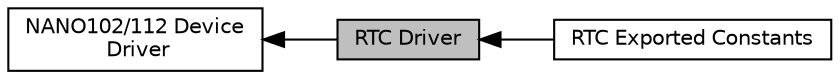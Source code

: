 digraph "RTC Driver"
{
  edge [fontname="Helvetica",fontsize="10",labelfontname="Helvetica",labelfontsize="10"];
  node [fontname="Helvetica",fontsize="10",shape=box];
  rankdir=LR;
  Node2 [label="NANO102/112 Device\l Driver",height=0.2,width=0.4,color="black", fillcolor="white", style="filled",URL="$d8/dcc/group___n_a_n_o1_x2___device___driver.html",tooltip=" "];
  Node1 [label="RTC Driver",height=0.2,width=0.4,color="black", fillcolor="grey75", style="filled", fontcolor="black",tooltip=" "];
  Node3 [label="RTC Exported Constants",height=0.2,width=0.4,color="black", fillcolor="white", style="filled",URL="$d7/dd6/group___n_a_n_o1_x2___r_t_c___e_x_p_o_r_t_e_d___c_o_n_s_t_a_n_t_s.html",tooltip=" "];
  Node2->Node1 [shape=plaintext, dir="back", style="solid"];
  Node1->Node3 [shape=plaintext, dir="back", style="solid"];
}
